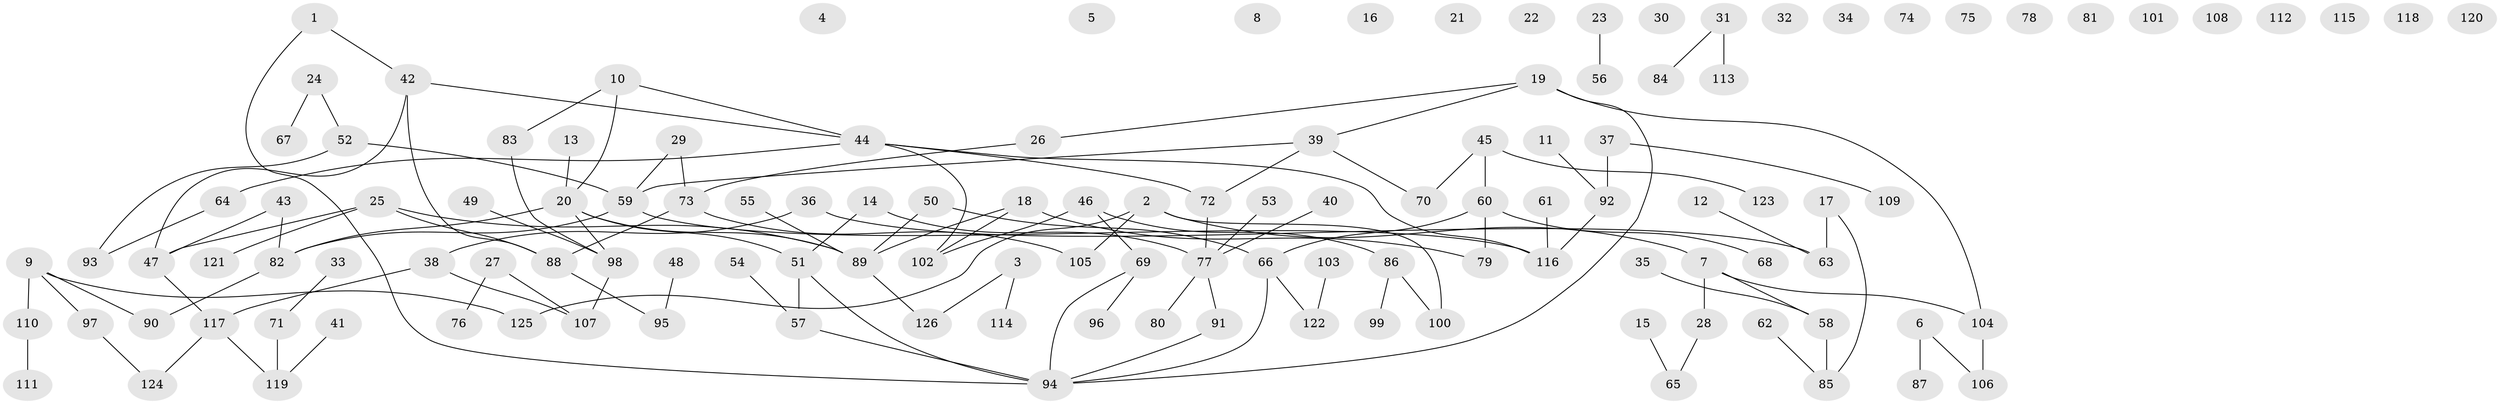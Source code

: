 // coarse degree distribution, {6: 0.09090909090909091, 4: 0.09090909090909091, 3: 0.14545454545454545, 5: 0.09090909090909091, 9: 0.01818181818181818, 2: 0.34545454545454546, 1: 0.21818181818181817}
// Generated by graph-tools (version 1.1) at 2025/48/03/04/25 22:48:09]
// undirected, 126 vertices, 129 edges
graph export_dot {
  node [color=gray90,style=filled];
  1;
  2;
  3;
  4;
  5;
  6;
  7;
  8;
  9;
  10;
  11;
  12;
  13;
  14;
  15;
  16;
  17;
  18;
  19;
  20;
  21;
  22;
  23;
  24;
  25;
  26;
  27;
  28;
  29;
  30;
  31;
  32;
  33;
  34;
  35;
  36;
  37;
  38;
  39;
  40;
  41;
  42;
  43;
  44;
  45;
  46;
  47;
  48;
  49;
  50;
  51;
  52;
  53;
  54;
  55;
  56;
  57;
  58;
  59;
  60;
  61;
  62;
  63;
  64;
  65;
  66;
  67;
  68;
  69;
  70;
  71;
  72;
  73;
  74;
  75;
  76;
  77;
  78;
  79;
  80;
  81;
  82;
  83;
  84;
  85;
  86;
  87;
  88;
  89;
  90;
  91;
  92;
  93;
  94;
  95;
  96;
  97;
  98;
  99;
  100;
  101;
  102;
  103;
  104;
  105;
  106;
  107;
  108;
  109;
  110;
  111;
  112;
  113;
  114;
  115;
  116;
  117;
  118;
  119;
  120;
  121;
  122;
  123;
  124;
  125;
  126;
  1 -- 42;
  1 -- 94;
  2 -- 7;
  2 -- 100;
  2 -- 105;
  2 -- 125;
  3 -- 114;
  3 -- 126;
  6 -- 87;
  6 -- 106;
  7 -- 28;
  7 -- 58;
  7 -- 104;
  9 -- 90;
  9 -- 97;
  9 -- 110;
  9 -- 125;
  10 -- 20;
  10 -- 44;
  10 -- 83;
  11 -- 92;
  12 -- 63;
  13 -- 20;
  14 -- 51;
  14 -- 77;
  15 -- 65;
  17 -- 63;
  17 -- 85;
  18 -- 79;
  18 -- 89;
  18 -- 102;
  19 -- 26;
  19 -- 39;
  19 -- 94;
  19 -- 104;
  20 -- 51;
  20 -- 82;
  20 -- 89;
  20 -- 98;
  23 -- 56;
  24 -- 52;
  24 -- 67;
  25 -- 47;
  25 -- 88;
  25 -- 89;
  25 -- 121;
  26 -- 73;
  27 -- 76;
  27 -- 107;
  28 -- 65;
  29 -- 59;
  29 -- 73;
  31 -- 84;
  31 -- 113;
  33 -- 71;
  35 -- 58;
  36 -- 38;
  36 -- 63;
  37 -- 92;
  37 -- 109;
  38 -- 107;
  38 -- 117;
  39 -- 59;
  39 -- 70;
  39 -- 72;
  40 -- 77;
  41 -- 119;
  42 -- 44;
  42 -- 47;
  42 -- 88;
  43 -- 47;
  43 -- 82;
  44 -- 64;
  44 -- 72;
  44 -- 102;
  44 -- 116;
  45 -- 60;
  45 -- 70;
  45 -- 123;
  46 -- 69;
  46 -- 86;
  46 -- 102;
  47 -- 117;
  48 -- 95;
  49 -- 98;
  50 -- 66;
  50 -- 89;
  51 -- 57;
  51 -- 94;
  52 -- 59;
  52 -- 93;
  53 -- 77;
  54 -- 57;
  55 -- 89;
  57 -- 94;
  58 -- 85;
  59 -- 82;
  59 -- 116;
  60 -- 66;
  60 -- 68;
  60 -- 79;
  61 -- 116;
  62 -- 85;
  64 -- 93;
  66 -- 94;
  66 -- 122;
  69 -- 94;
  69 -- 96;
  71 -- 119;
  72 -- 77;
  73 -- 88;
  73 -- 105;
  77 -- 80;
  77 -- 91;
  82 -- 90;
  83 -- 98;
  86 -- 99;
  86 -- 100;
  88 -- 95;
  89 -- 126;
  91 -- 94;
  92 -- 116;
  97 -- 124;
  98 -- 107;
  103 -- 122;
  104 -- 106;
  110 -- 111;
  117 -- 119;
  117 -- 124;
}

